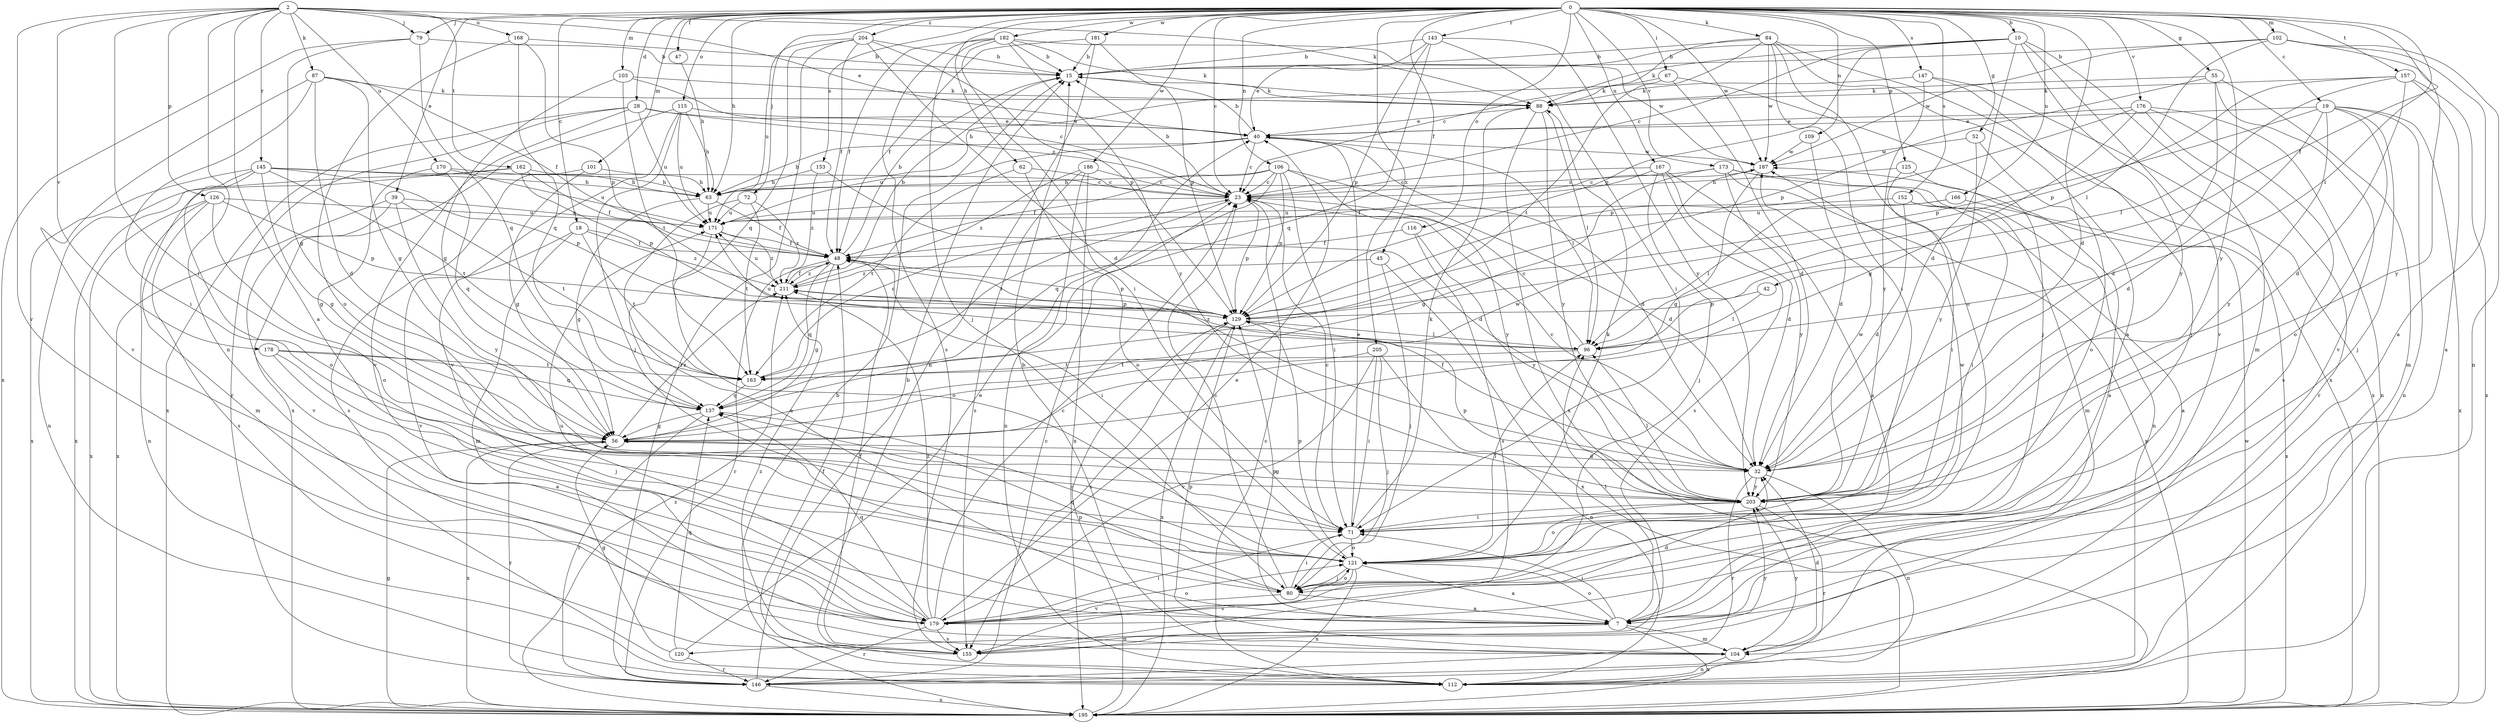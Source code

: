 strict digraph  {
0;
2;
7;
10;
15;
18;
19;
23;
28;
32;
39;
40;
42;
45;
47;
48;
52;
55;
56;
62;
63;
67;
71;
72;
79;
80;
84;
87;
88;
96;
101;
102;
103;
104;
106;
109;
112;
115;
116;
120;
121;
125;
126;
129;
137;
143;
145;
146;
147;
152;
153;
155;
157;
162;
163;
166;
167;
168;
170;
171;
173;
176;
178;
179;
181;
182;
186;
187;
195;
203;
204;
205;
211;
0 -> 10  [label=b];
0 -> 18  [label=c];
0 -> 19  [label=c];
0 -> 23  [label=c];
0 -> 28  [label=d];
0 -> 32  [label=d];
0 -> 39  [label=e];
0 -> 42  [label=f];
0 -> 45  [label=f];
0 -> 47  [label=f];
0 -> 52  [label=g];
0 -> 55  [label=g];
0 -> 62  [label=h];
0 -> 63  [label=h];
0 -> 67  [label=i];
0 -> 72  [label=j];
0 -> 79  [label=j];
0 -> 84  [label=k];
0 -> 96  [label=l];
0 -> 101  [label=m];
0 -> 102  [label=m];
0 -> 103  [label=m];
0 -> 106  [label=n];
0 -> 109  [label=n];
0 -> 115  [label=o];
0 -> 116  [label=o];
0 -> 125  [label=p];
0 -> 143  [label=r];
0 -> 147  [label=s];
0 -> 152  [label=s];
0 -> 153  [label=s];
0 -> 157  [label=t];
0 -> 166  [label=u];
0 -> 167  [label=u];
0 -> 173  [label=v];
0 -> 176  [label=v];
0 -> 181  [label=w];
0 -> 182  [label=w];
0 -> 186  [label=w];
0 -> 187  [label=w];
0 -> 203  [label=y];
0 -> 204  [label=z];
0 -> 205  [label=z];
2 -> 7  [label=a];
2 -> 40  [label=e];
2 -> 71  [label=i];
2 -> 79  [label=j];
2 -> 87  [label=k];
2 -> 88  [label=k];
2 -> 112  [label=n];
2 -> 126  [label=p];
2 -> 145  [label=r];
2 -> 162  [label=t];
2 -> 168  [label=u];
2 -> 170  [label=u];
2 -> 178  [label=v];
2 -> 179  [label=v];
7 -> 71  [label=i];
7 -> 96  [label=l];
7 -> 104  [label=m];
7 -> 120  [label=o];
7 -> 121  [label=o];
7 -> 129  [label=p];
7 -> 195  [label=x];
10 -> 15  [label=b];
10 -> 23  [label=c];
10 -> 32  [label=d];
10 -> 88  [label=k];
10 -> 104  [label=m];
10 -> 129  [label=p];
10 -> 179  [label=v];
10 -> 203  [label=y];
15 -> 88  [label=k];
18 -> 48  [label=f];
18 -> 104  [label=m];
18 -> 163  [label=t];
18 -> 179  [label=v];
18 -> 211  [label=z];
19 -> 32  [label=d];
19 -> 40  [label=e];
19 -> 80  [label=j];
19 -> 112  [label=n];
19 -> 121  [label=o];
19 -> 129  [label=p];
19 -> 195  [label=x];
19 -> 203  [label=y];
23 -> 15  [label=b];
23 -> 129  [label=p];
23 -> 163  [label=t];
23 -> 171  [label=u];
28 -> 23  [label=c];
28 -> 40  [label=e];
28 -> 146  [label=r];
28 -> 171  [label=u];
28 -> 179  [label=v];
28 -> 195  [label=x];
32 -> 23  [label=c];
32 -> 48  [label=f];
32 -> 112  [label=n];
32 -> 146  [label=r];
32 -> 203  [label=y];
39 -> 163  [label=t];
39 -> 171  [label=u];
39 -> 179  [label=v];
39 -> 195  [label=x];
39 -> 203  [label=y];
40 -> 15  [label=b];
40 -> 23  [label=c];
40 -> 32  [label=d];
40 -> 63  [label=h];
40 -> 96  [label=l];
40 -> 171  [label=u];
40 -> 187  [label=w];
42 -> 96  [label=l];
42 -> 129  [label=p];
45 -> 80  [label=j];
45 -> 195  [label=x];
45 -> 211  [label=z];
47 -> 63  [label=h];
48 -> 15  [label=b];
48 -> 56  [label=g];
48 -> 71  [label=i];
48 -> 129  [label=p];
48 -> 137  [label=q];
48 -> 146  [label=r];
48 -> 211  [label=z];
52 -> 121  [label=o];
52 -> 187  [label=w];
52 -> 203  [label=y];
55 -> 32  [label=d];
55 -> 88  [label=k];
55 -> 104  [label=m];
55 -> 129  [label=p];
55 -> 179  [label=v];
56 -> 32  [label=d];
56 -> 146  [label=r];
56 -> 187  [label=w];
56 -> 195  [label=x];
56 -> 211  [label=z];
62 -> 23  [label=c];
62 -> 121  [label=o];
62 -> 163  [label=t];
63 -> 48  [label=f];
63 -> 56  [label=g];
63 -> 171  [label=u];
67 -> 32  [label=d];
67 -> 63  [label=h];
67 -> 80  [label=j];
67 -> 88  [label=k];
71 -> 23  [label=c];
71 -> 40  [label=e];
71 -> 88  [label=k];
71 -> 121  [label=o];
72 -> 7  [label=a];
72 -> 163  [label=t];
72 -> 171  [label=u];
72 -> 211  [label=z];
79 -> 15  [label=b];
79 -> 56  [label=g];
79 -> 137  [label=q];
79 -> 195  [label=x];
80 -> 7  [label=a];
80 -> 23  [label=c];
80 -> 71  [label=i];
80 -> 121  [label=o];
80 -> 137  [label=q];
80 -> 179  [label=v];
84 -> 7  [label=a];
84 -> 15  [label=b];
84 -> 23  [label=c];
84 -> 71  [label=i];
84 -> 121  [label=o];
84 -> 163  [label=t];
84 -> 187  [label=w];
84 -> 195  [label=x];
87 -> 32  [label=d];
87 -> 48  [label=f];
87 -> 56  [label=g];
87 -> 71  [label=i];
87 -> 88  [label=k];
87 -> 179  [label=v];
88 -> 40  [label=e];
88 -> 96  [label=l];
88 -> 195  [label=x];
88 -> 203  [label=y];
96 -> 23  [label=c];
96 -> 163  [label=t];
96 -> 171  [label=u];
96 -> 211  [label=z];
101 -> 56  [label=g];
101 -> 63  [label=h];
101 -> 155  [label=s];
102 -> 7  [label=a];
102 -> 15  [label=b];
102 -> 96  [label=l];
102 -> 112  [label=n];
102 -> 187  [label=w];
102 -> 203  [label=y];
103 -> 23  [label=c];
103 -> 56  [label=g];
103 -> 88  [label=k];
103 -> 163  [label=t];
104 -> 15  [label=b];
104 -> 32  [label=d];
104 -> 112  [label=n];
104 -> 129  [label=p];
104 -> 203  [label=y];
106 -> 23  [label=c];
106 -> 32  [label=d];
106 -> 48  [label=f];
106 -> 63  [label=h];
106 -> 71  [label=i];
106 -> 129  [label=p];
106 -> 137  [label=q];
106 -> 203  [label=y];
109 -> 32  [label=d];
109 -> 187  [label=w];
112 -> 23  [label=c];
112 -> 48  [label=f];
115 -> 40  [label=e];
115 -> 63  [label=h];
115 -> 80  [label=j];
115 -> 171  [label=u];
115 -> 179  [label=v];
115 -> 195  [label=x];
116 -> 48  [label=f];
116 -> 155  [label=s];
116 -> 203  [label=y];
120 -> 40  [label=e];
120 -> 56  [label=g];
120 -> 137  [label=q];
120 -> 146  [label=r];
121 -> 7  [label=a];
121 -> 80  [label=j];
121 -> 88  [label=k];
121 -> 96  [label=l];
121 -> 129  [label=p];
121 -> 155  [label=s];
121 -> 187  [label=w];
121 -> 195  [label=x];
125 -> 7  [label=a];
125 -> 63  [label=h];
125 -> 71  [label=i];
126 -> 112  [label=n];
126 -> 121  [label=o];
126 -> 129  [label=p];
126 -> 155  [label=s];
126 -> 171  [label=u];
126 -> 195  [label=x];
129 -> 96  [label=l];
129 -> 155  [label=s];
129 -> 195  [label=x];
137 -> 56  [label=g];
137 -> 121  [label=o];
137 -> 146  [label=r];
143 -> 15  [label=b];
143 -> 40  [label=e];
143 -> 71  [label=i];
143 -> 129  [label=p];
143 -> 137  [label=q];
143 -> 203  [label=y];
145 -> 23  [label=c];
145 -> 56  [label=g];
145 -> 63  [label=h];
145 -> 112  [label=n];
145 -> 121  [label=o];
145 -> 129  [label=p];
145 -> 163  [label=t];
145 -> 195  [label=x];
146 -> 15  [label=b];
146 -> 23  [label=c];
146 -> 195  [label=x];
147 -> 80  [label=j];
147 -> 88  [label=k];
147 -> 195  [label=x];
147 -> 203  [label=y];
152 -> 7  [label=a];
152 -> 32  [label=d];
152 -> 71  [label=i];
152 -> 171  [label=u];
153 -> 32  [label=d];
153 -> 63  [label=h];
153 -> 211  [label=z];
155 -> 48  [label=f];
155 -> 203  [label=y];
155 -> 211  [label=z];
157 -> 7  [label=a];
157 -> 32  [label=d];
157 -> 88  [label=k];
157 -> 96  [label=l];
157 -> 129  [label=p];
157 -> 195  [label=x];
162 -> 48  [label=f];
162 -> 63  [label=h];
162 -> 104  [label=m];
162 -> 129  [label=p];
162 -> 195  [label=x];
163 -> 23  [label=c];
163 -> 137  [label=q];
166 -> 96  [label=l];
166 -> 171  [label=u];
166 -> 195  [label=x];
167 -> 7  [label=a];
167 -> 23  [label=c];
167 -> 32  [label=d];
167 -> 48  [label=f];
167 -> 80  [label=j];
167 -> 155  [label=s];
168 -> 15  [label=b];
168 -> 121  [label=o];
168 -> 129  [label=p];
168 -> 137  [label=q];
170 -> 56  [label=g];
170 -> 63  [label=h];
170 -> 137  [label=q];
170 -> 171  [label=u];
171 -> 48  [label=f];
171 -> 121  [label=o];
171 -> 211  [label=z];
173 -> 23  [label=c];
173 -> 56  [label=g];
173 -> 104  [label=m];
173 -> 112  [label=n];
173 -> 195  [label=x];
173 -> 203  [label=y];
176 -> 40  [label=e];
176 -> 56  [label=g];
176 -> 112  [label=n];
176 -> 129  [label=p];
176 -> 146  [label=r];
176 -> 155  [label=s];
178 -> 7  [label=a];
178 -> 80  [label=j];
178 -> 137  [label=q];
178 -> 163  [label=t];
179 -> 23  [label=c];
179 -> 32  [label=d];
179 -> 40  [label=e];
179 -> 71  [label=i];
179 -> 121  [label=o];
179 -> 137  [label=q];
179 -> 146  [label=r];
179 -> 155  [label=s];
179 -> 171  [label=u];
179 -> 211  [label=z];
181 -> 15  [label=b];
181 -> 48  [label=f];
181 -> 112  [label=n];
181 -> 129  [label=p];
182 -> 15  [label=b];
182 -> 48  [label=f];
182 -> 71  [label=i];
182 -> 80  [label=j];
182 -> 88  [label=k];
182 -> 155  [label=s];
182 -> 187  [label=w];
182 -> 203  [label=y];
186 -> 23  [label=c];
186 -> 112  [label=n];
186 -> 155  [label=s];
186 -> 195  [label=x];
186 -> 211  [label=z];
187 -> 23  [label=c];
187 -> 56  [label=g];
195 -> 15  [label=b];
195 -> 56  [label=g];
195 -> 129  [label=p];
195 -> 187  [label=w];
195 -> 211  [label=z];
203 -> 56  [label=g];
203 -> 71  [label=i];
203 -> 96  [label=l];
203 -> 121  [label=o];
203 -> 129  [label=p];
203 -> 146  [label=r];
203 -> 187  [label=w];
204 -> 15  [label=b];
204 -> 32  [label=d];
204 -> 48  [label=f];
204 -> 129  [label=p];
204 -> 137  [label=q];
204 -> 146  [label=r];
204 -> 171  [label=u];
205 -> 71  [label=i];
205 -> 80  [label=j];
205 -> 112  [label=n];
205 -> 163  [label=t];
205 -> 179  [label=v];
211 -> 15  [label=b];
211 -> 48  [label=f];
211 -> 129  [label=p];
211 -> 171  [label=u];
}
